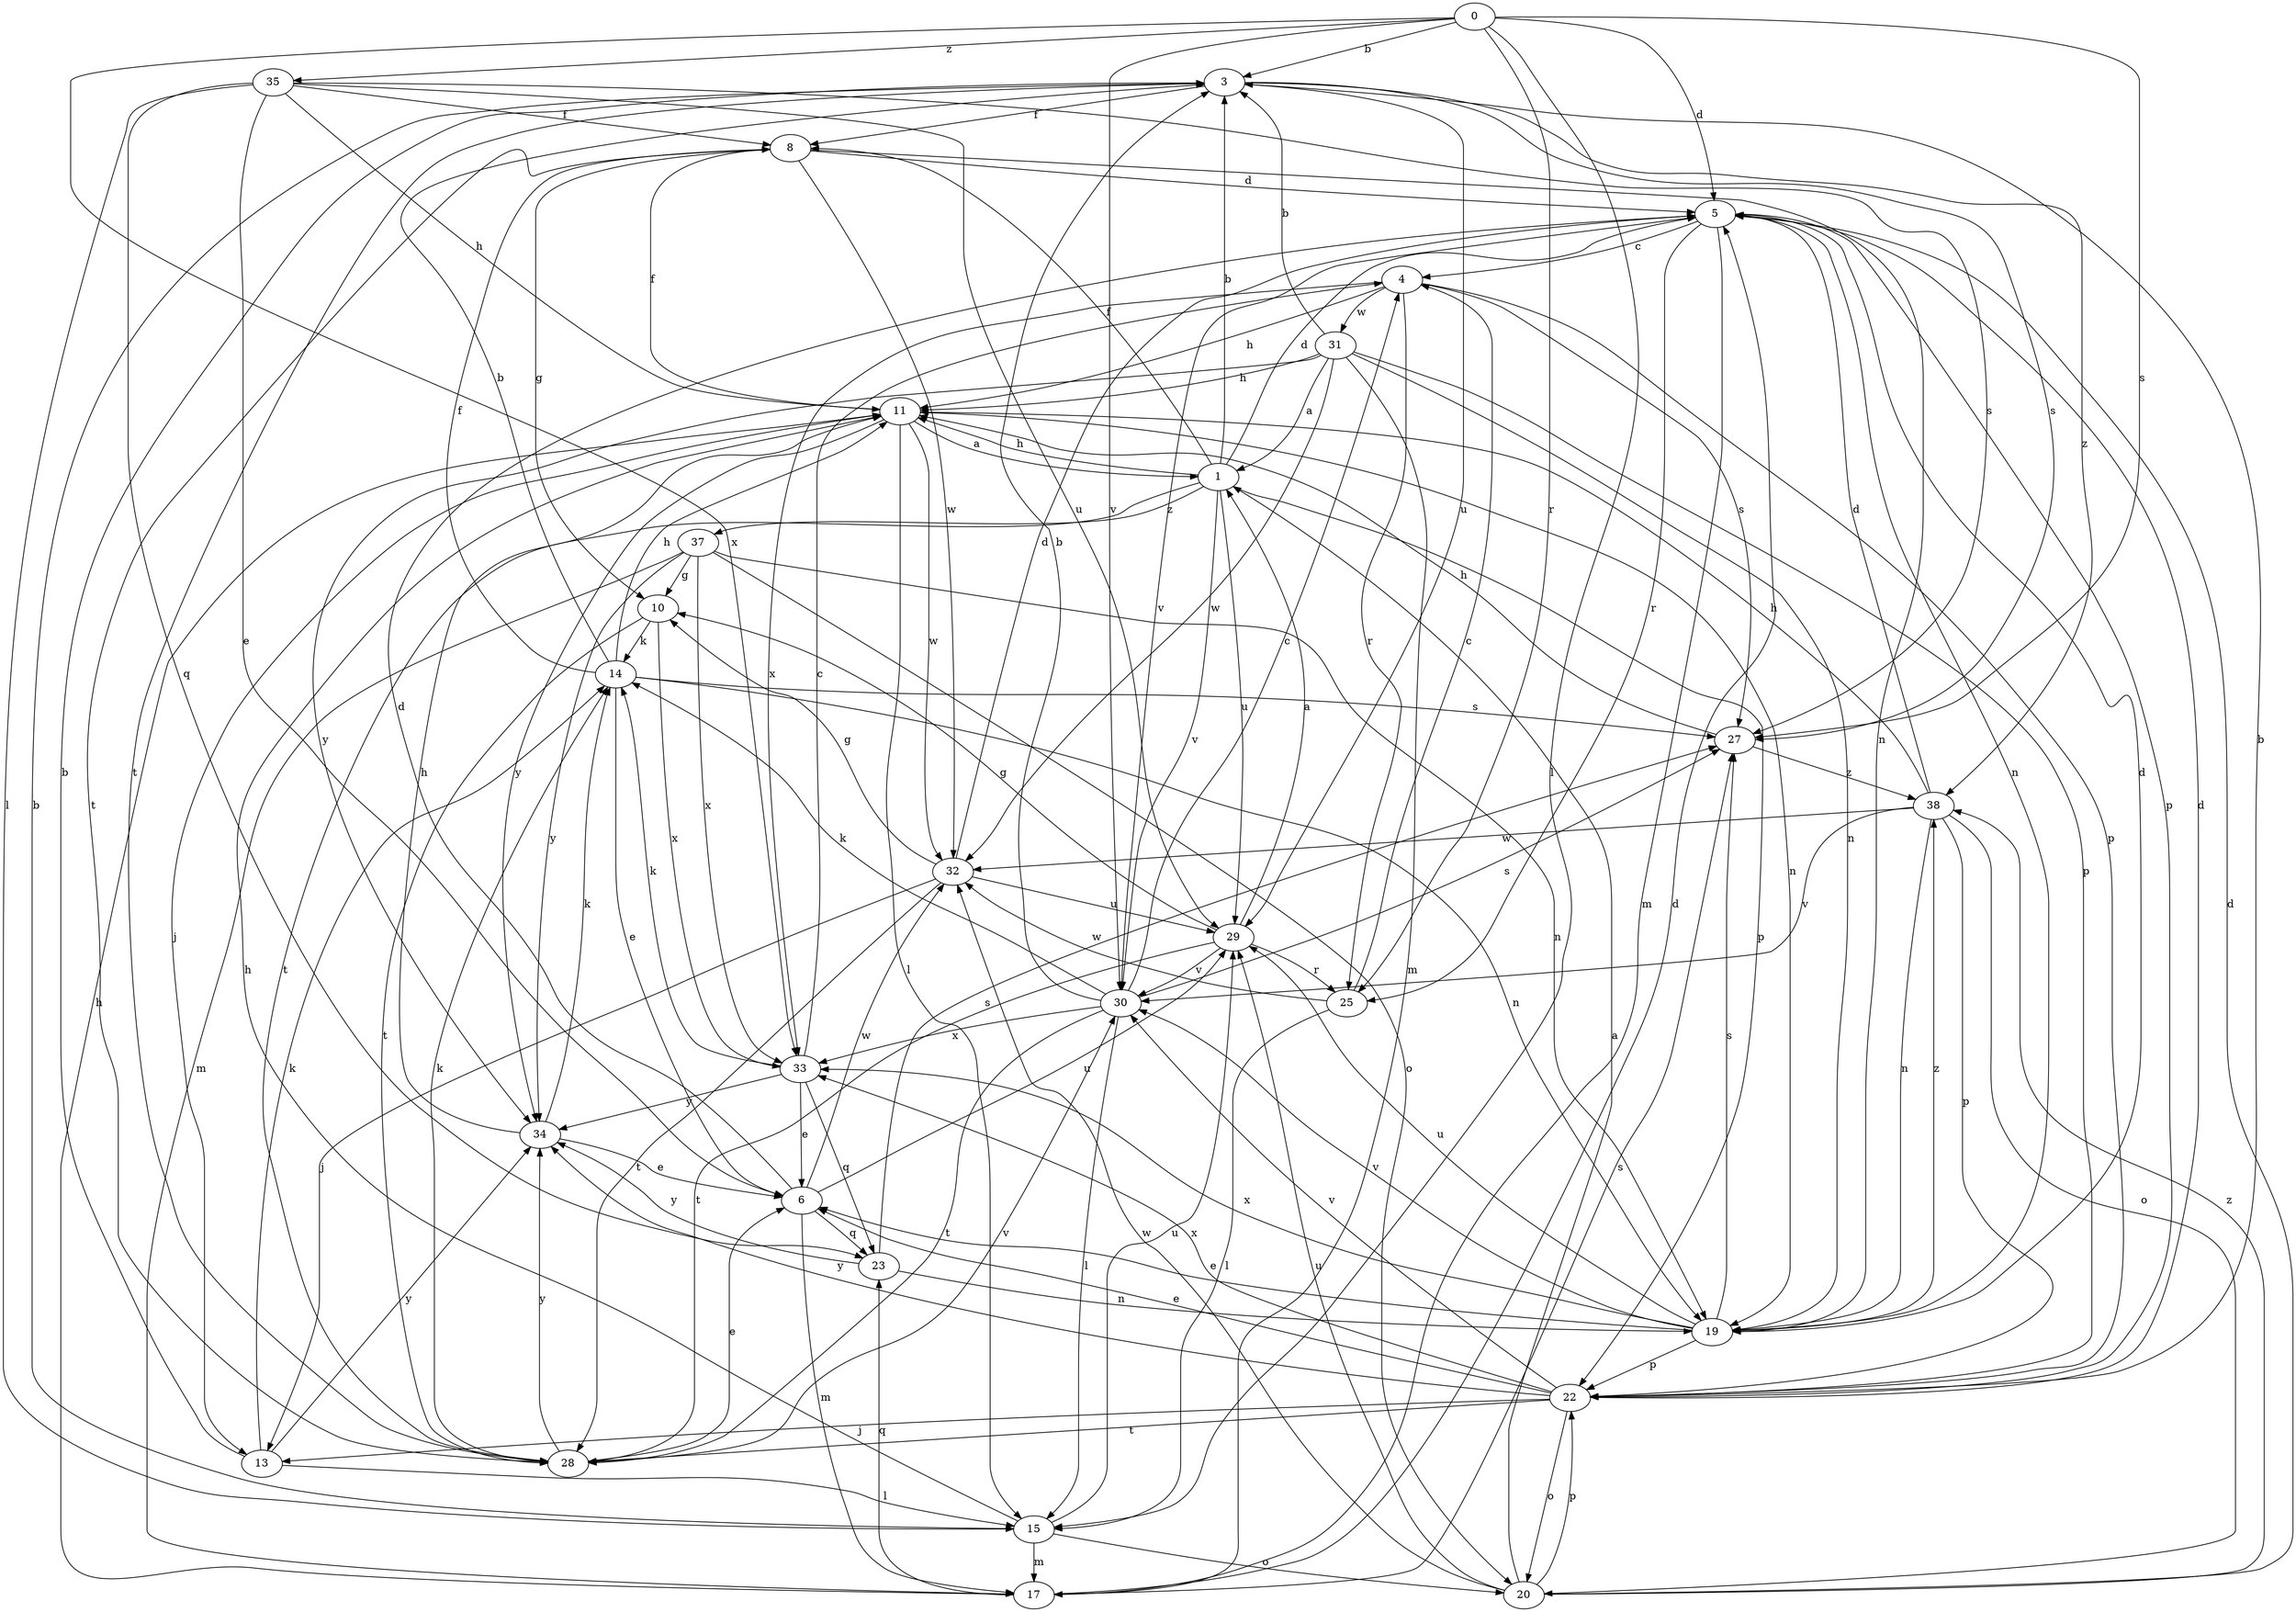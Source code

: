strict digraph  {
0;
1;
3;
4;
5;
6;
8;
10;
11;
13;
14;
15;
17;
19;
20;
22;
23;
25;
27;
28;
29;
30;
31;
32;
33;
34;
35;
37;
38;
0 -> 3  [label=b];
0 -> 5  [label=d];
0 -> 15  [label=l];
0 -> 25  [label=r];
0 -> 27  [label=s];
0 -> 30  [label=v];
0 -> 33  [label=x];
0 -> 35  [label=z];
1 -> 3  [label=b];
1 -> 5  [label=d];
1 -> 8  [label=f];
1 -> 11  [label=h];
1 -> 22  [label=p];
1 -> 28  [label=t];
1 -> 29  [label=u];
1 -> 30  [label=v];
1 -> 37  [label=z];
3 -> 8  [label=f];
3 -> 27  [label=s];
3 -> 28  [label=t];
3 -> 29  [label=u];
3 -> 38  [label=z];
4 -> 11  [label=h];
4 -> 22  [label=p];
4 -> 25  [label=r];
4 -> 27  [label=s];
4 -> 31  [label=w];
4 -> 33  [label=x];
5 -> 4  [label=c];
5 -> 17  [label=m];
5 -> 19  [label=n];
5 -> 22  [label=p];
5 -> 25  [label=r];
5 -> 30  [label=v];
6 -> 5  [label=d];
6 -> 17  [label=m];
6 -> 23  [label=q];
6 -> 29  [label=u];
6 -> 32  [label=w];
8 -> 5  [label=d];
8 -> 10  [label=g];
8 -> 19  [label=n];
8 -> 28  [label=t];
8 -> 32  [label=w];
10 -> 14  [label=k];
10 -> 28  [label=t];
10 -> 33  [label=x];
11 -> 1  [label=a];
11 -> 8  [label=f];
11 -> 13  [label=j];
11 -> 15  [label=l];
11 -> 19  [label=n];
11 -> 32  [label=w];
11 -> 34  [label=y];
13 -> 3  [label=b];
13 -> 14  [label=k];
13 -> 15  [label=l];
13 -> 34  [label=y];
14 -> 3  [label=b];
14 -> 6  [label=e];
14 -> 8  [label=f];
14 -> 11  [label=h];
14 -> 19  [label=n];
14 -> 27  [label=s];
15 -> 3  [label=b];
15 -> 11  [label=h];
15 -> 17  [label=m];
15 -> 20  [label=o];
15 -> 29  [label=u];
17 -> 5  [label=d];
17 -> 11  [label=h];
17 -> 23  [label=q];
17 -> 27  [label=s];
19 -> 5  [label=d];
19 -> 6  [label=e];
19 -> 22  [label=p];
19 -> 27  [label=s];
19 -> 29  [label=u];
19 -> 30  [label=v];
19 -> 33  [label=x];
19 -> 38  [label=z];
20 -> 1  [label=a];
20 -> 5  [label=d];
20 -> 22  [label=p];
20 -> 29  [label=u];
20 -> 32  [label=w];
20 -> 38  [label=z];
22 -> 3  [label=b];
22 -> 5  [label=d];
22 -> 6  [label=e];
22 -> 13  [label=j];
22 -> 20  [label=o];
22 -> 28  [label=t];
22 -> 30  [label=v];
22 -> 33  [label=x];
22 -> 34  [label=y];
23 -> 19  [label=n];
23 -> 27  [label=s];
23 -> 34  [label=y];
25 -> 4  [label=c];
25 -> 15  [label=l];
25 -> 32  [label=w];
27 -> 11  [label=h];
27 -> 38  [label=z];
28 -> 6  [label=e];
28 -> 14  [label=k];
28 -> 30  [label=v];
28 -> 34  [label=y];
29 -> 1  [label=a];
29 -> 10  [label=g];
29 -> 25  [label=r];
29 -> 28  [label=t];
29 -> 30  [label=v];
30 -> 3  [label=b];
30 -> 4  [label=c];
30 -> 14  [label=k];
30 -> 15  [label=l];
30 -> 27  [label=s];
30 -> 28  [label=t];
30 -> 33  [label=x];
31 -> 1  [label=a];
31 -> 3  [label=b];
31 -> 11  [label=h];
31 -> 17  [label=m];
31 -> 19  [label=n];
31 -> 22  [label=p];
31 -> 32  [label=w];
31 -> 34  [label=y];
32 -> 5  [label=d];
32 -> 10  [label=g];
32 -> 13  [label=j];
32 -> 28  [label=t];
32 -> 29  [label=u];
33 -> 4  [label=c];
33 -> 6  [label=e];
33 -> 14  [label=k];
33 -> 23  [label=q];
33 -> 34  [label=y];
34 -> 6  [label=e];
34 -> 11  [label=h];
34 -> 14  [label=k];
35 -> 6  [label=e];
35 -> 8  [label=f];
35 -> 11  [label=h];
35 -> 15  [label=l];
35 -> 23  [label=q];
35 -> 27  [label=s];
35 -> 29  [label=u];
37 -> 10  [label=g];
37 -> 17  [label=m];
37 -> 19  [label=n];
37 -> 20  [label=o];
37 -> 33  [label=x];
37 -> 34  [label=y];
38 -> 5  [label=d];
38 -> 11  [label=h];
38 -> 19  [label=n];
38 -> 20  [label=o];
38 -> 22  [label=p];
38 -> 30  [label=v];
38 -> 32  [label=w];
}
